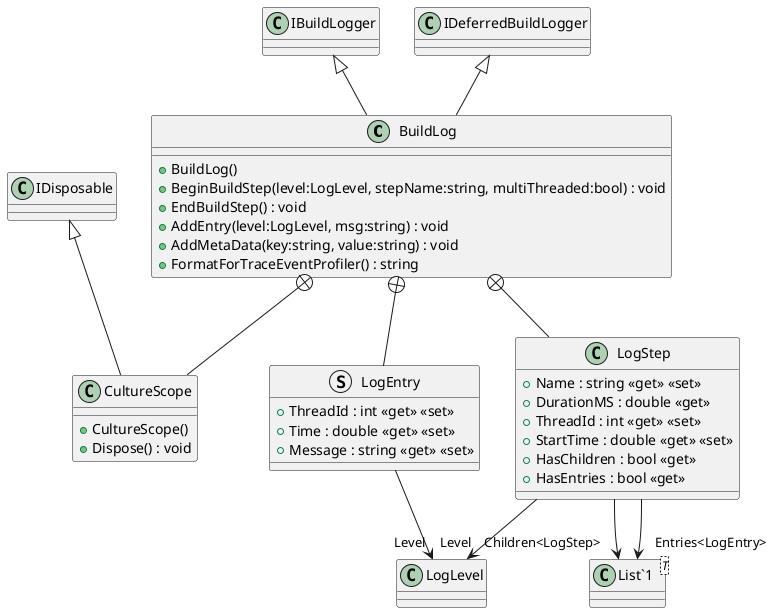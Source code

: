 @startuml
class BuildLog {
    + BuildLog()
    + BeginBuildStep(level:LogLevel, stepName:string, multiThreaded:bool) : void
    + EndBuildStep() : void
    + AddEntry(level:LogLevel, msg:string) : void
    + AddMetaData(key:string, value:string) : void
    + FormatForTraceEventProfiler() : string
}
struct LogEntry {
    + ThreadId : int <<get>> <<set>>
    + Time : double <<get>> <<set>>
    + Message : string <<get>> <<set>>
}
class LogStep {
    + Name : string <<get>> <<set>>
    + DurationMS : double <<get>>
    + ThreadId : int <<get>> <<set>>
    + StartTime : double <<get>> <<set>>
    + HasChildren : bool <<get>>
    + HasEntries : bool <<get>>
}
class CultureScope {
    + CultureScope()
    + Dispose() : void
}
class "List`1"<T> {
}
IBuildLogger <|-- BuildLog
IDeferredBuildLogger <|-- BuildLog
BuildLog +-- LogEntry
LogEntry --> "Level" LogLevel
BuildLog +-- LogStep
LogStep --> "Level" LogLevel
LogStep --> "Children<LogStep>" "List`1"
LogStep --> "Entries<LogEntry>" "List`1"
BuildLog +-- CultureScope
IDisposable <|-- CultureScope
@enduml
